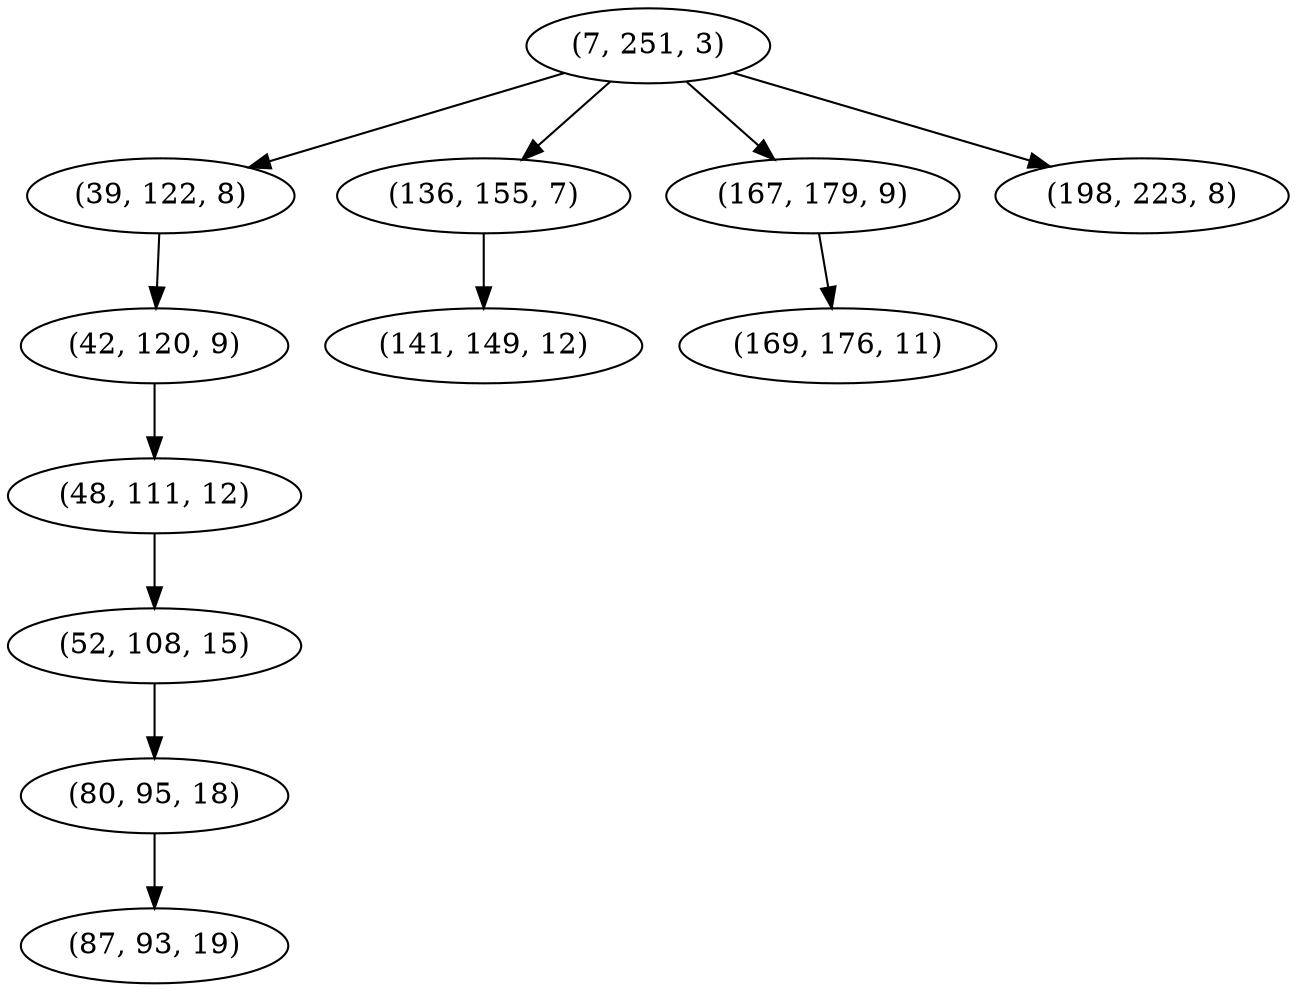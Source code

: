 digraph tree {
    "(7, 251, 3)";
    "(39, 122, 8)";
    "(42, 120, 9)";
    "(48, 111, 12)";
    "(52, 108, 15)";
    "(80, 95, 18)";
    "(87, 93, 19)";
    "(136, 155, 7)";
    "(141, 149, 12)";
    "(167, 179, 9)";
    "(169, 176, 11)";
    "(198, 223, 8)";
    "(7, 251, 3)" -> "(39, 122, 8)";
    "(7, 251, 3)" -> "(136, 155, 7)";
    "(7, 251, 3)" -> "(167, 179, 9)";
    "(7, 251, 3)" -> "(198, 223, 8)";
    "(39, 122, 8)" -> "(42, 120, 9)";
    "(42, 120, 9)" -> "(48, 111, 12)";
    "(48, 111, 12)" -> "(52, 108, 15)";
    "(52, 108, 15)" -> "(80, 95, 18)";
    "(80, 95, 18)" -> "(87, 93, 19)";
    "(136, 155, 7)" -> "(141, 149, 12)";
    "(167, 179, 9)" -> "(169, 176, 11)";
}
